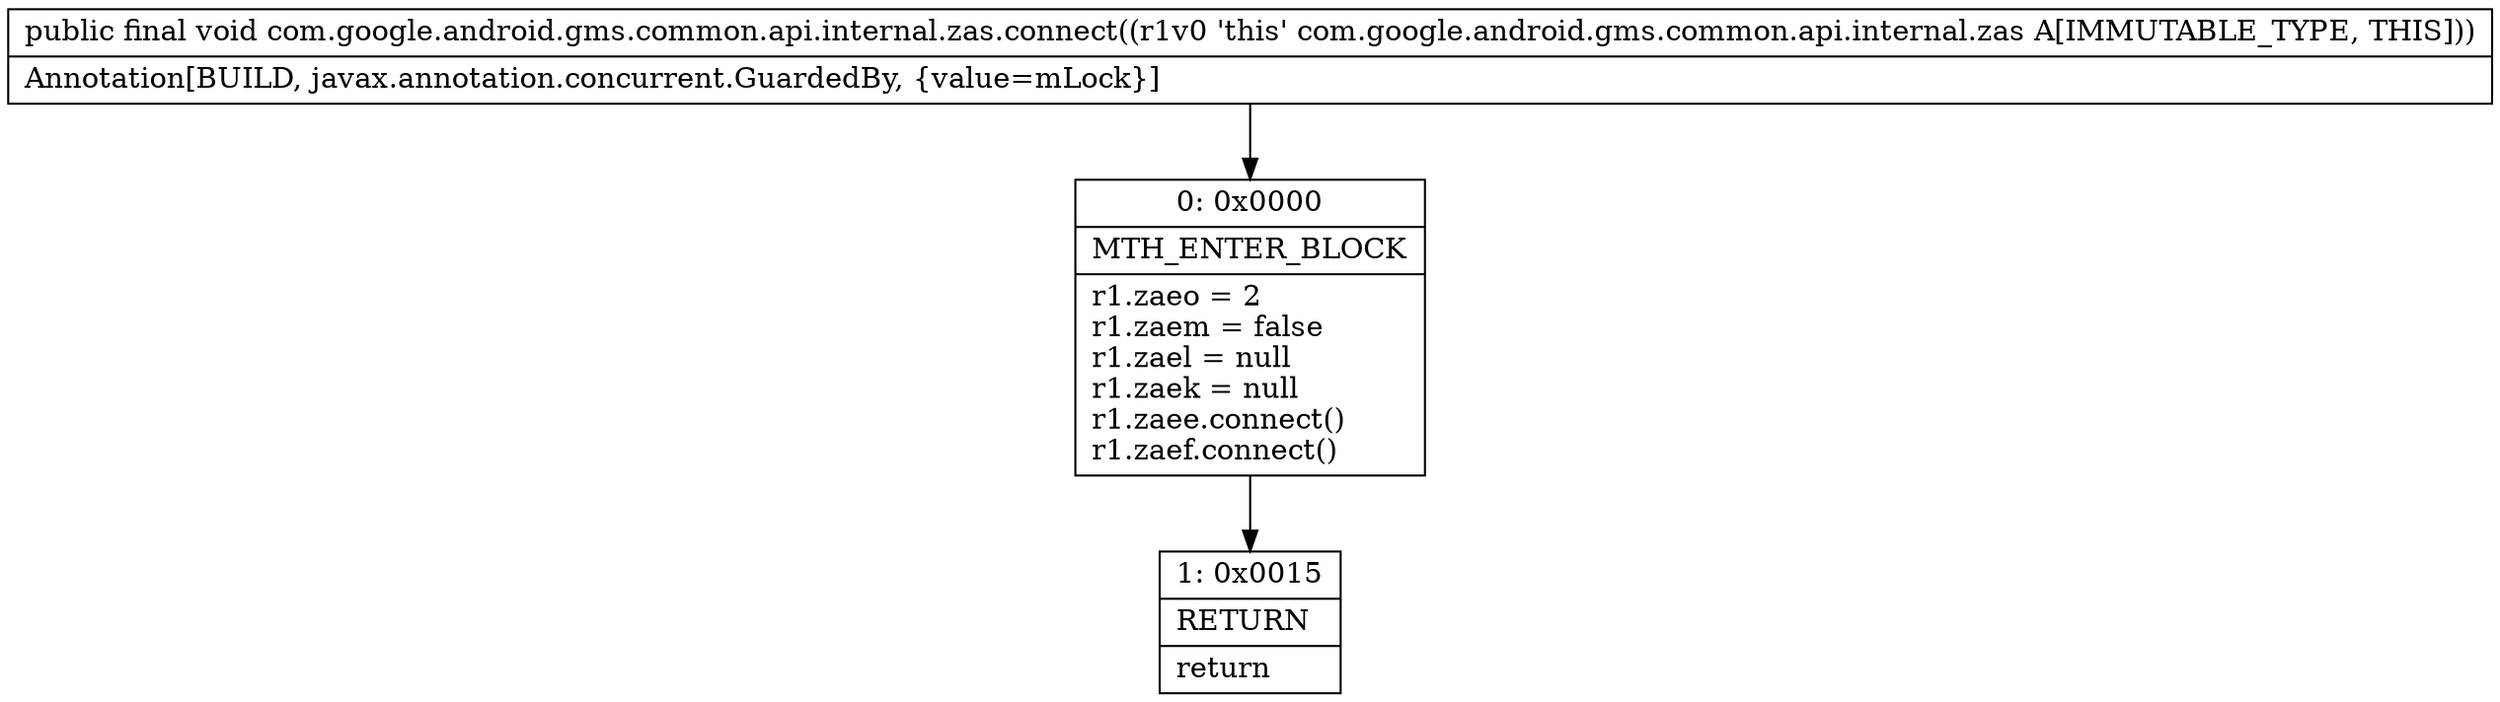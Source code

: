 digraph "CFG forcom.google.android.gms.common.api.internal.zas.connect()V" {
Node_0 [shape=record,label="{0\:\ 0x0000|MTH_ENTER_BLOCK\l|r1.zaeo = 2\lr1.zaem = false\lr1.zael = null\lr1.zaek = null\lr1.zaee.connect()\lr1.zaef.connect()\l}"];
Node_1 [shape=record,label="{1\:\ 0x0015|RETURN\l|return\l}"];
MethodNode[shape=record,label="{public final void com.google.android.gms.common.api.internal.zas.connect((r1v0 'this' com.google.android.gms.common.api.internal.zas A[IMMUTABLE_TYPE, THIS]))  | Annotation[BUILD, javax.annotation.concurrent.GuardedBy, \{value=mLock\}]\l}"];
MethodNode -> Node_0;
Node_0 -> Node_1;
}

